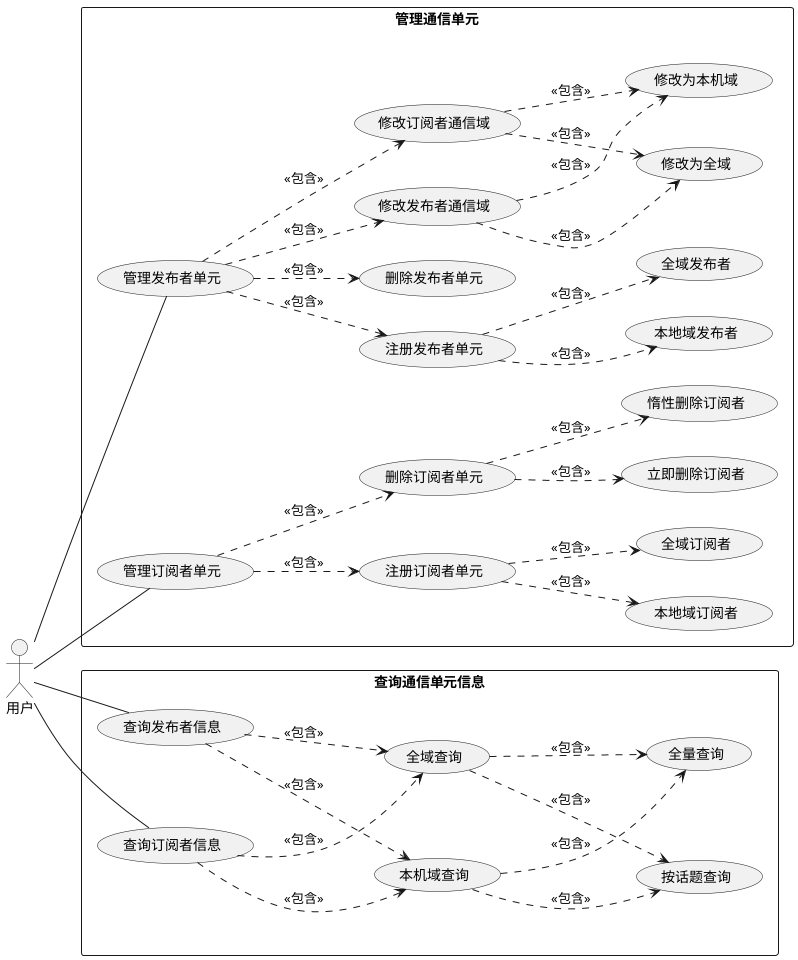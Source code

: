 @startuml
left to right direction
skinparam packageStyle rectangle
actor 用户
rectangle 管理通信单元 {
用户 -- (管理发布者单元)
(管理发布者单元) .-> (注册发布者单元) : <<包含>>
(管理发布者单元) .-> (删除发布者单元) : <<包含>>
(管理发布者单元) .-> (修改发布者通信域) : <<包含>>
(修改发布者通信域) .-> (修改为全域) : <<包含>>
(修改发布者通信域) .-> (修改为本机域) : <<包含>>
(注册发布者单元) .-> (本地域发布者) : <<包含>>
(注册发布者单元) .-> (全域发布者) : <<包含>>

用户 -- (管理订阅者单元)
(管理订阅者单元) .-> (注册订阅者单元) : <<包含>>
(管理订阅者单元) .-> (删除订阅者单元) : <<包含>>
(管理发布者单元) .-> (修改订阅者通信域) : <<包含>>
(修改订阅者通信域) .-> (修改为全域) : <<包含>>
(修改订阅者通信域) .-> (修改为本机域) : <<包含>>
(注册订阅者单元) .-> (本地域订阅者) : <<包含>>
(注册订阅者单元) .-> (全域订阅者) : <<包含>>
删除订阅者单元 .-> (立即删除订阅者) : <<包含>>
删除订阅者单元 .-> (惰性删除订阅者) : <<包含>>
}
rectangle 查询通信单元信息 {
用户 -- (查询发布者信息)
用户 -- (查询订阅者信息)
(查询发布者信息) .-> (本机域查询) : <<包含>>
(查询发布者信息) .-> (全域查询) : <<包含>>
(查询订阅者信息) .-> (本机域查询) : <<包含>>
(查询订阅者信息) .-> (全域查询) : <<包含>>
(本机域查询) .-> (按话题查询) : <<包含>>
(全域查询) .-> (按话题查询) : <<包含>>
(本机域查询) .-> (全量查询) : <<包含>>
(全域查询) .-> (全量查询) : <<包含>>
}
@enduml


